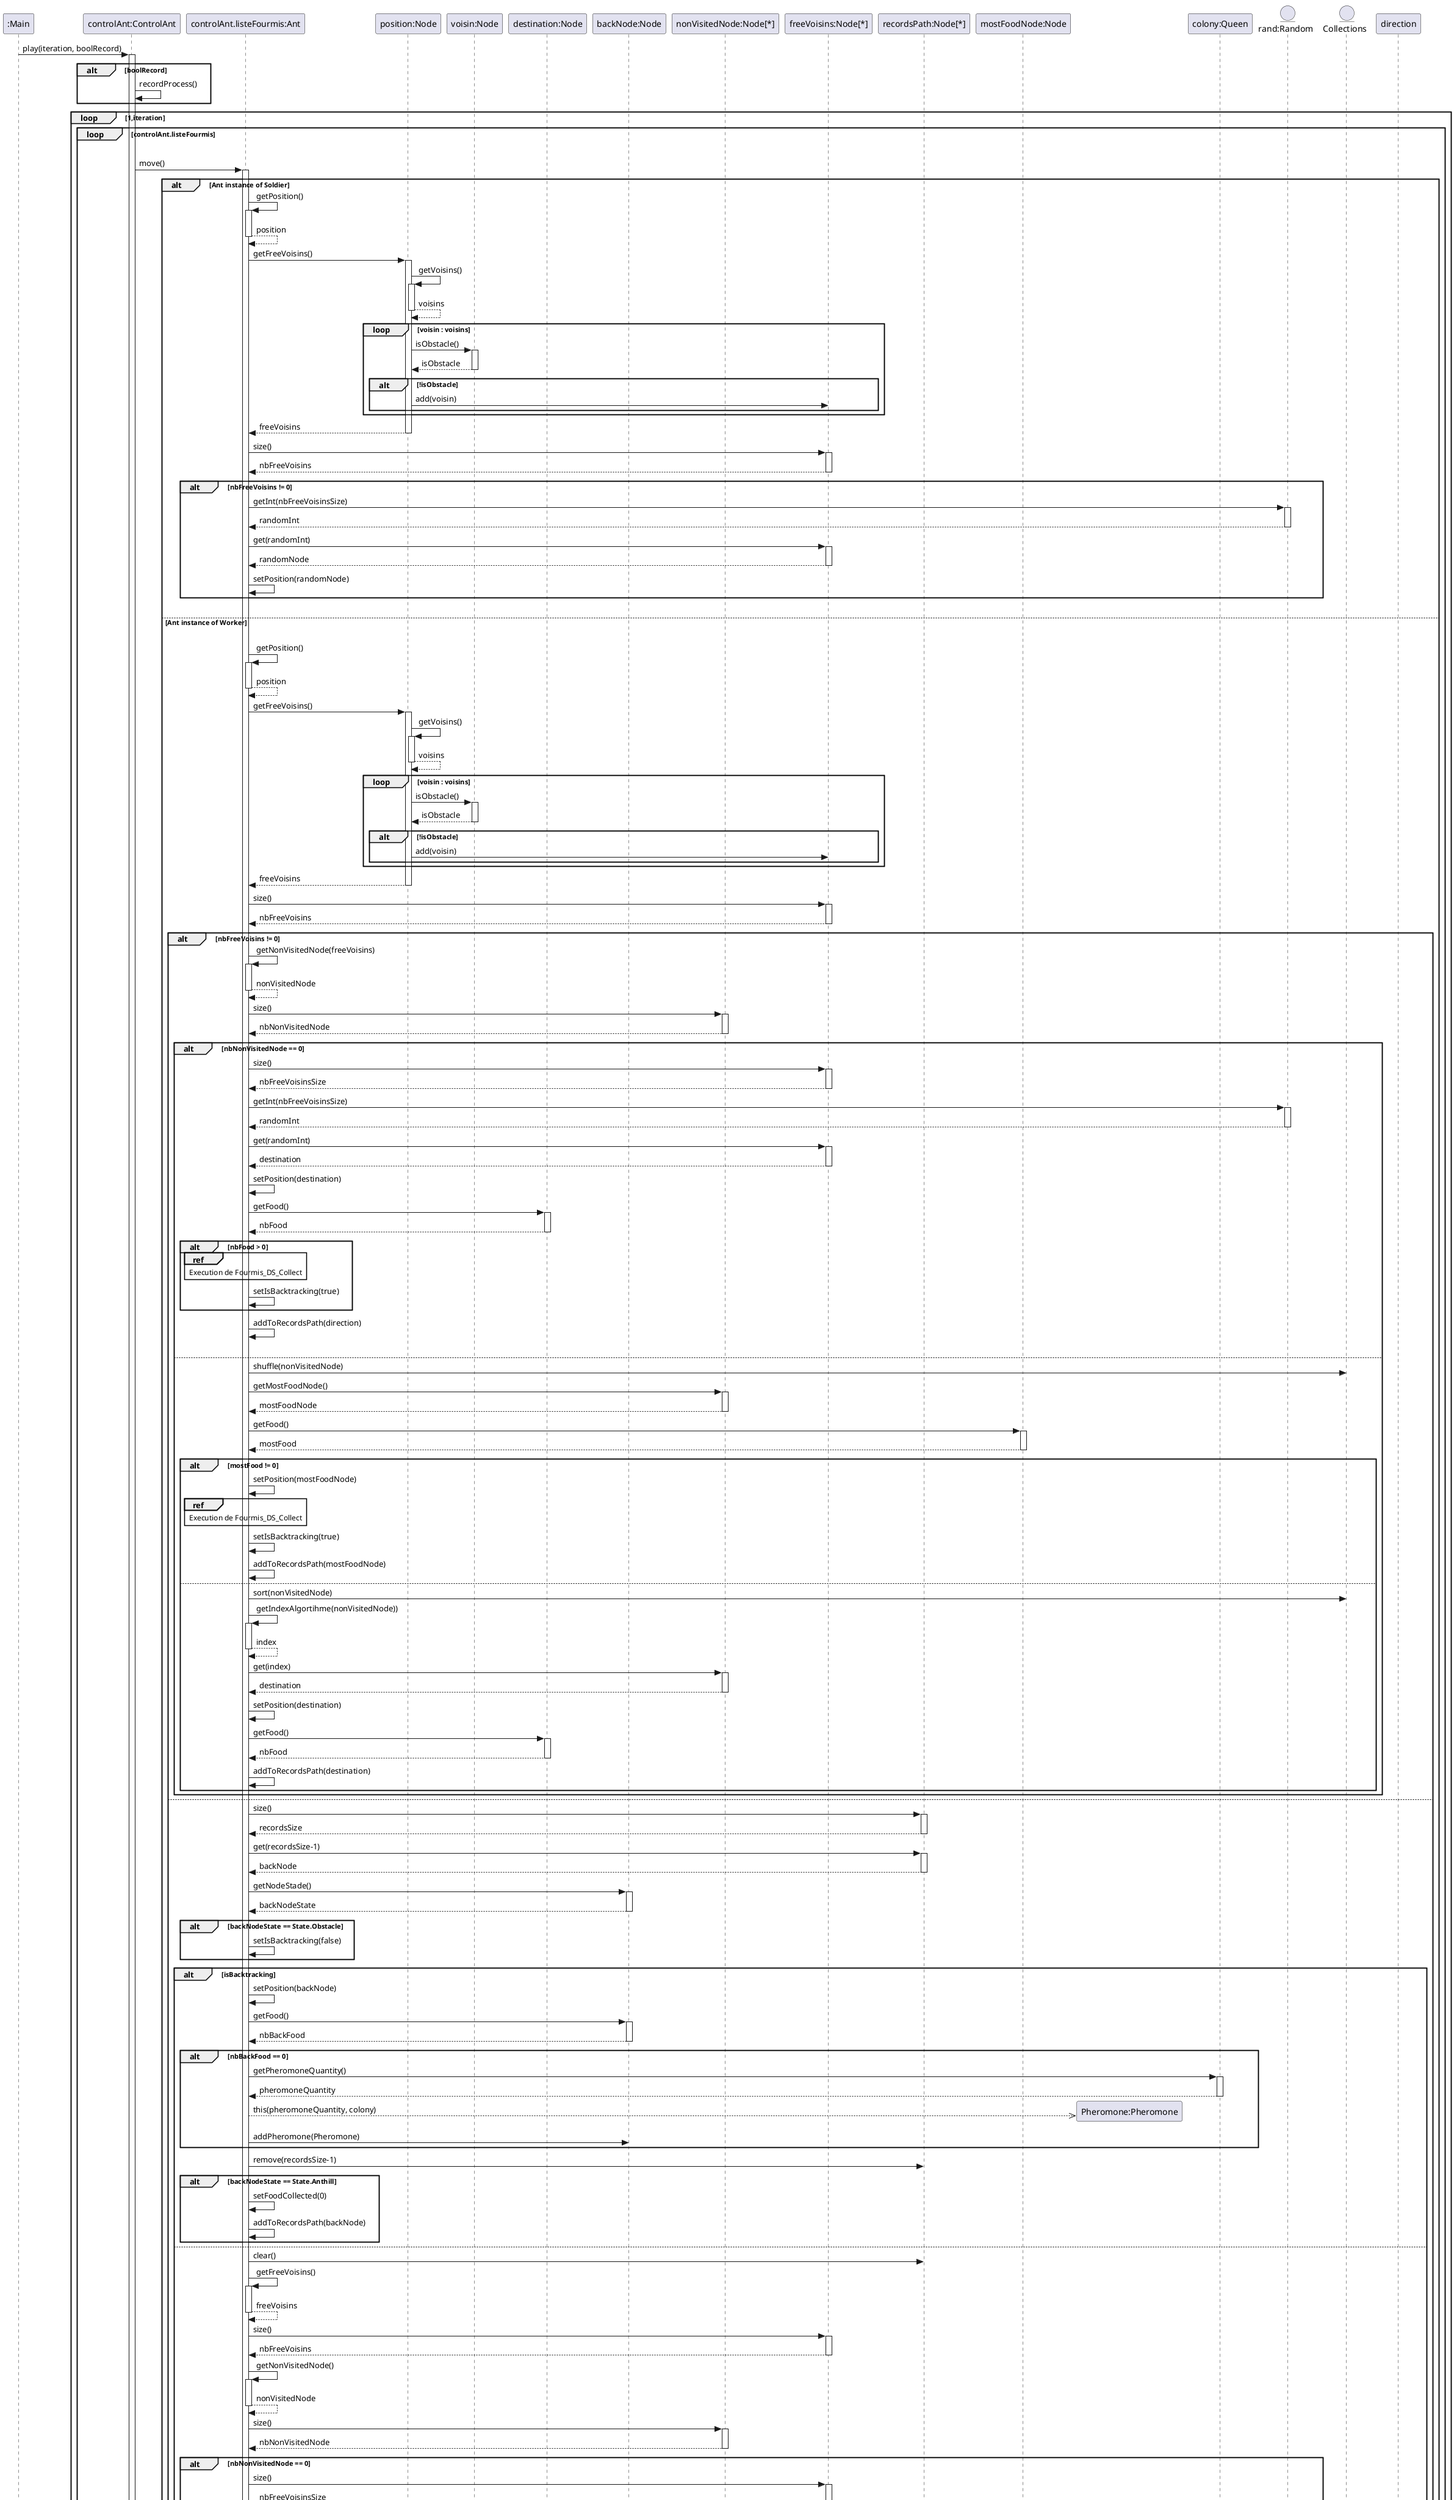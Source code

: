 @startuml
'https://plantuml.com/sequence-diagram
skinparam style strictuml
'autonumber
hide footbox

'title Méthode jouer()
participant ":Main" as main
participant "controlAnt:ControlAnt" as controlAnt
participant "controlAnt.listeFourmis:Ant" as ant
participant "position:Node" as position
participant "voisin:Node" as voisin
participant "destination:Node" as destination
participant "backNode:Node" as backNode
participant "nonVisitedNode:Node[*]" as nonVisitedNode
participant "freeVoisins:Node[*]" as freeVoisins
participant "recordsPath:Node[*]" as recordsPath
participant "mostFoodNode:Node" as mostFoodNode
participant "Pheromone:Pheromone" as pheromone
participant "colony:Queen" as colony
entity "rand:Random" as random
entity "Collections" as collections

'Pour le bitset.. prof a dit pas besoin
'participant ":Graphe" as graphe
'participant "bitPlay:BitSet[][]" as bitPlay
'participant "bitPlay[i][j]:BitSet" as bitSet

main -> controlAnt ++ : play(iteration, boolRecord)

    'Si le boolean est a true : enregistrement !
    alt boolRecord
                controlAnt -> controlAnt : recordProcess()
    end

    loop 1,iteration
        loop controlAnt.listeFourmis
        |||
            controlAnt -> ant ++ : move()
            alt Ant instance of Soldier

                ant -> ant  ++ : getPosition()
                return position

                ant -> position ++ : getFreeVoisins()
                    position -> position ++ : getVoisins()
                    return voisins
                    loop voisin : voisins

                    position -> voisin ++ : isObstacle()
                    return isObstacle

                        alt !isObstacle
                            position -> freeVoisins : add(voisin)
                        end
                    end
                return freeVoisins

                ant -> freeVoisins ++ : size()
                return nbFreeVoisins

                alt nbFreeVoisins != 0
                    'nextInt() en Java
                    ant -> random ++ : getInt(nbFreeVoisinsSize)
                    return randomInt

                    ant -> freeVoisins ++ : get(randomInt)
                    return randomNode

                    ant -> ant : setPosition(randomNode)
                end

            |||
            else Ant instance of Worker
            |||
                            ant -> ant  ++ : getPosition()
                            return position

                            ant -> position ++ : getFreeVoisins()
                                position -> position ++ : getVoisins()
                                return voisins
                                loop voisin : voisins

                                position -> voisin ++ : isObstacle()
                                return isObstacle

                                    alt !isObstacle
                                        position -> freeVoisins : add(voisin)
                                    end
                                end
                            return freeVoisins

                            ant -> freeVoisins ++ : size()
                            return nbFreeVoisins






                            alt nbFreeVoisins != 0

                                ant -> ant ++ : getNonVisitedNode(freeVoisins)
                                '!!!!!!!!!!!!!!!!!!!!!!!!!!!!!!!!!!!!!!!!!!!!!!
                                return nonVisitedNode

                                ant -> nonVisitedNode ++ : size()
                                return nbNonVisitedNode

                                alt nbNonVisitedNode == 0
                                    'nextInt() en Java
                                    ant -> freeVoisins ++: size()
                                    return nbFreeVoisinsSize
                                    ant -> random ++ : getInt(nbFreeVoisinsSize)
                                    return randomInt

                                    ant -> freeVoisins ++ : get(randomInt)
                                    return destination

                                    ant -> ant : setPosition(destination)

                                    ant -> destination ++ : getFood()
                                    return nbFood

                                    alt nbFood > 0
                                        ref over ant : Execution de Fourmis_DS_Collect
                                        ant -> ant : setIsBacktracking(true)
                                    'fin nbFood >0
                                    end
                                    ant -> ant : addToRecordsPath(direction)

                                |||
                                else
                                    ant -> collections : shuffle(nonVisitedNode)
                                    ant -> nonVisitedNode ++ : getMostFoodNode()
                                    return mostFoodNode
                                    ant -> mostFoodNode ++ : getFood()
                                    return mostFood

                                    alt mostFood != 0
                                        ant -> ant : setPosition(mostFoodNode)
                                        ref over ant : Execution de Fourmis_DS_Collect
                                        ant -> ant : setIsBacktracking(true)
                                        ant -> ant : addToRecordsPath(mostFoodNode)
                                    else
                                    'Fin mostFood != 0
                                    'C'est a dire qu'il n'y a aucun noeud
                                        ant -> collections : sort(nonVisitedNode)
                                        ant -> ant ++ : getIndexAlgortihme(nonVisitedNode))
                                        return index
                                        ant -> nonVisitedNode ++ : get(index)
                                        return destination
                                        ant -> ant : setPosition(destination)
                                        ant -> destination ++: getFood()
                                        return nbFood
                                        ant -> ant : addToRecordsPath(destination)
                                    end
                                end

                            'Lorsque l'ouvrière a de la nourriture
                            else
                                ant -> recordsPath ++: size()
                                return recordsSize
                                ant -> recordsPath ++ : get(recordsSize-1)
                                return backNode
                                ant -> backNode ++ : getNodeStade()
                                return backNodeState
                                alt backNodeState == State.Obstacle
                                    ant -> ant : setIsBacktracking(false)
                                end

                                alt isBacktracking
                                    ant -> ant : setPosition(backNode)
                                    ant -> backNode ++ : getFood()
                                    return nbBackFood
                                    alt nbBackFood == 0
                                        ant -> colony ++ : getPheromoneQuantity()
                                        return pheromoneQuantity
                                        create pheromone
                                        ant -->> pheromone : this(pheromoneQuantity, colony)
                                        ant -> backNode : addPheromone(Pheromone)
                                    end
                                    ant -> recordsPath : remove(recordsSize-1)

                                    alt backNodeState == State.Anthill
                                        ant -> ant : setFoodCollected(0)
                                        ant -> ant : addToRecordsPath(backNode)
                                    end
                                else
                                    ant -> recordsPath : clear()
                                    ant -> ant ++: getFreeVoisins()
                                    return freeVoisins
                                    ant -> freeVoisins ++ : size()
                                    return nbFreeVoisins

                                    ant -> ant ++ : getNonVisitedNode()
                                    return nonVisitedNode

                                    ant -> nonVisitedNode ++ : size()
                                    return nbNonVisitedNode



                                    alt nbNonVisitedNode == 0
                                        ant -> freeVoisins ++: size()
                                        return nbFreeVoisinsSize
                                        ant -> random ++ : getInt(nbFreeVoisinsSize)
                                        return randomInt
                                        ant -> freeVoisins ++ : get(randomInt)
                                        return direction
                                        ant -> ant : setPosition(direction)
                                        ant -> ant : addToRecordsPath(direction)
                                    else
                                        ant -> random ++ : getInt(nbNonVisitedNode)
                                        return randomInt
                                        ant -> nonVisitedNode ++ : get(nbNonVisitedNode)
                                        return direction
                                        ant -> ant : setPosition(direction)
                                        ant -> ant : addToRecordsPath(direction)
                                    end
                                    ant -> direction ++: getFood()
                                    return nbFood
                                    alt nbFood != 0
                                        ant -> colony ++ : getPheromoneQuantity()
                                        return pheromoneQuantity
                                        create pheromone
                                        ant -->> pheromone : this(pheromoneQuantity, colony)
                                        ant -> backNode : addPheromone(Pheromone)
                                    end

                                    alt backNodeState == State.Anthill
                                        ant -> ant : setFoodCollected(0)
                                        ant -> ant : addToRecordsPath(backNode)
                                    end
                                end
                            end


            deactivate ant
            end
        end

        alt boolRecord
            controlAnt -> controlAnt : recordProcess()
        end
    end
|||
    'controlFourmi -> graphe ++ : getHeight
    'return height
    'controlFourmi -> graphe ++ : getWidth
    'return width

    'create bitPlay
    'controlFourmi -->> bitPlay : instanciate(height, width)
        'loop height
            'loop width
                'create bitSet
                'controlFourmi -->> bitSet : instanciate(7)

                'controlFourmi -> graphe ++ : getNoeud(height,width)
                'return noeud
                'alt noeud.getNoeudState == STATE.ANTHILL
                    'controlFourmi -> bitSet : set(0,true)
                'end
                'alt noeud.getNoeudState == STATE.ANTHILL
                    'controlFourmi -> bitSet : set(0,true)
                'end
            'end
            'return bitPlay
        'end

deactivate controlAnt



@enduml